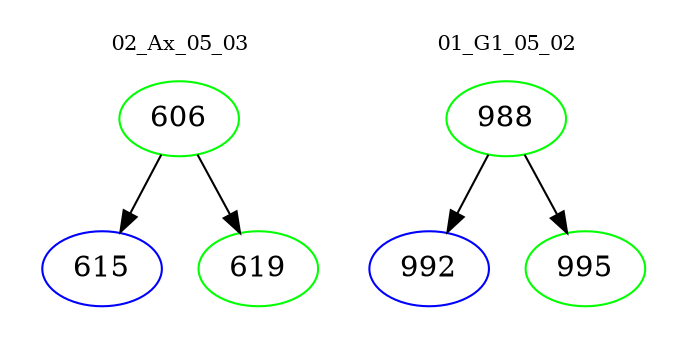 digraph{
subgraph cluster_0 {
color = white
label = "02_Ax_05_03";
fontsize=10;
T0_606 [label="606", color="green"]
T0_606 -> T0_615 [color="black"]
T0_615 [label="615", color="blue"]
T0_606 -> T0_619 [color="black"]
T0_619 [label="619", color="green"]
}
subgraph cluster_1 {
color = white
label = "01_G1_05_02";
fontsize=10;
T1_988 [label="988", color="green"]
T1_988 -> T1_992 [color="black"]
T1_992 [label="992", color="blue"]
T1_988 -> T1_995 [color="black"]
T1_995 [label="995", color="green"]
}
}
